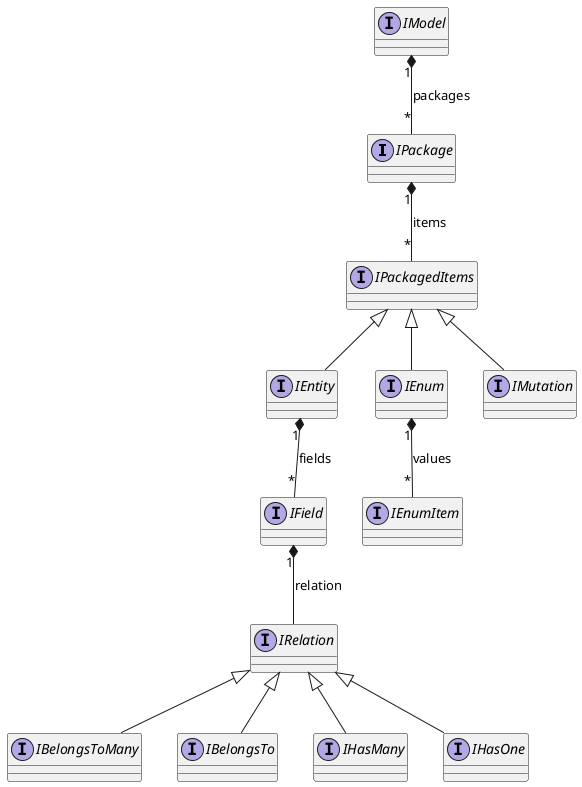 @startuml model

interface IPackage
interface IPackagedItems

interface IEntity extends IPackagedItems
interface IEnum extends IPackagedItems
interface IEnumItem
interface IField
interface IModel
interface IMutation extends IPackagedItems

together {
  interface IRelation
  interface IBelongsToMany extends IRelation
  interface IBelongsTo extends IRelation
  interface IHasMany extends IRelation
  interface IHasOne extends IRelation
}

IField "1" *--  IRelation : relation
IPackage "1" *-- "*" IPackagedItems : items
IEntity "1" *-- "*" IField: fields
IModel "1" *-- "*" IPackage : packages
IEnum "1" *-- "*" IEnumItem : values

@enduml
